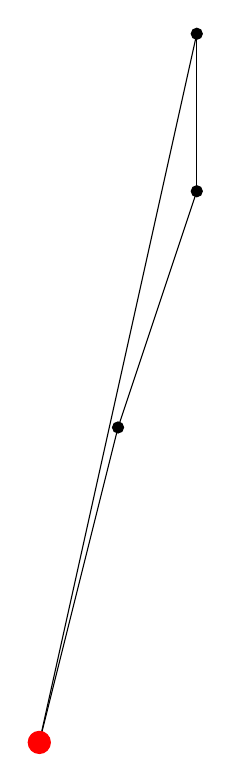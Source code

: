\draw [black] (0, 0) -- (1, 4);
\filldraw [black] (0, 0) circle (2pt);
\draw [black] (1, 4) --(2, 7);
\filldraw [black] (1, 4) circle (2pt);
\draw [black] (2, 7) --(2, 9);
\filldraw [black] (2, 7) circle (2pt);
\draw [black] (2, 9) --(0, 0);
\filldraw (2, 9) [black] circle (2pt);
\filldraw [red] (0, 0) circle (4pt);